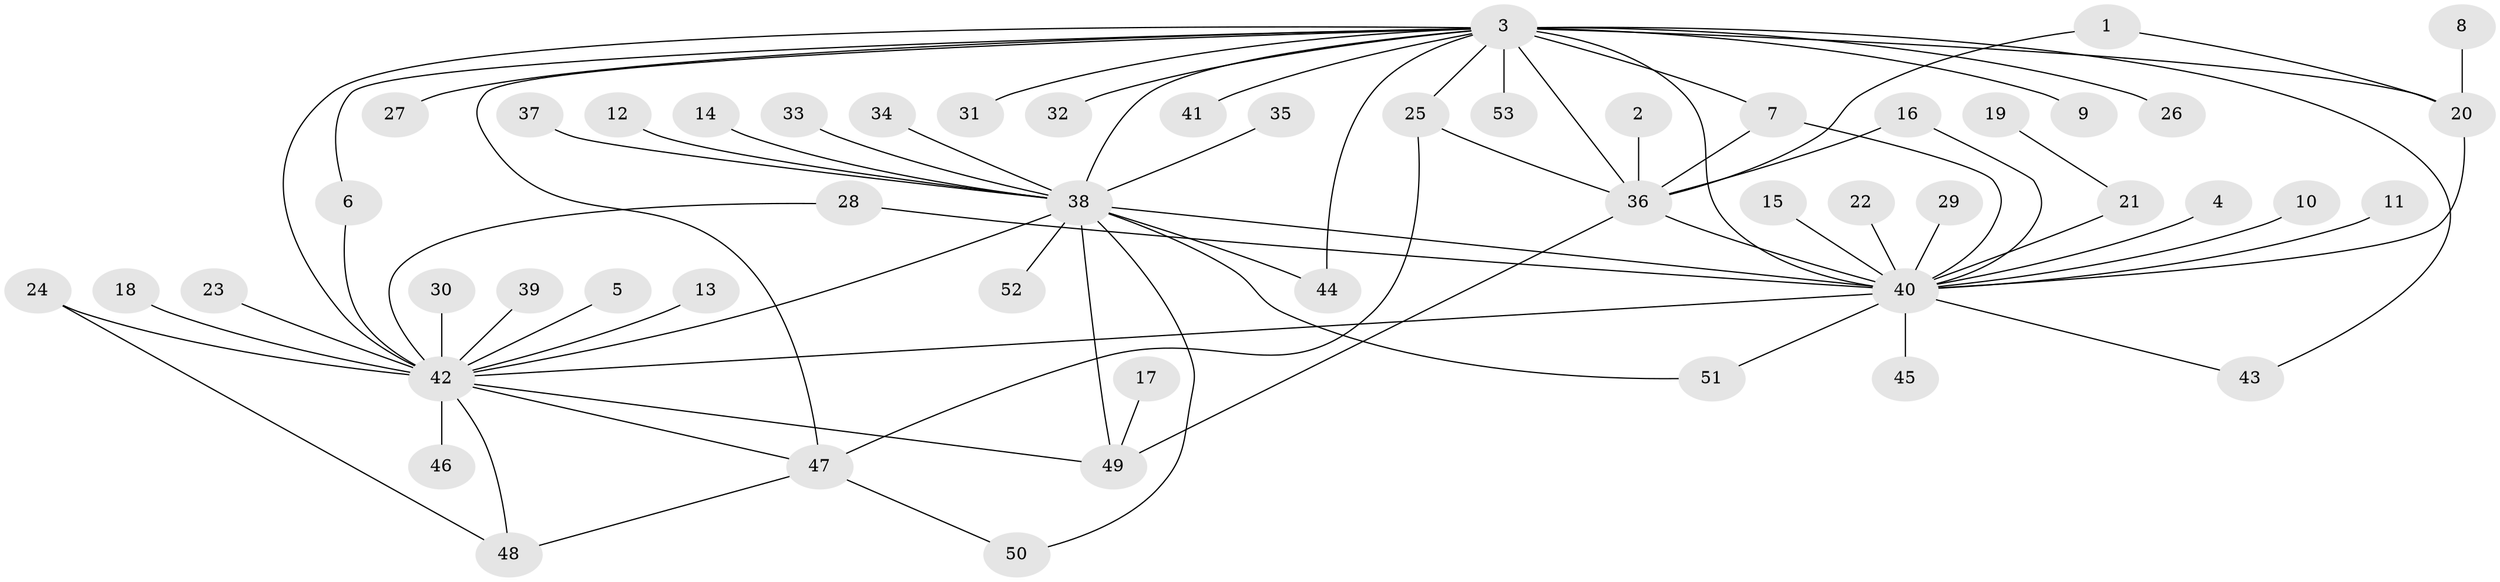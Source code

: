 // original degree distribution, {10: 0.02830188679245283, 15: 0.009433962264150943, 17: 0.009433962264150943, 8: 0.009433962264150943, 2: 0.2358490566037736, 20: 0.009433962264150943, 3: 0.08490566037735849, 4: 0.07547169811320754, 9: 0.009433962264150943, 1: 0.5094339622641509, 6: 0.009433962264150943, 16: 0.009433962264150943}
// Generated by graph-tools (version 1.1) at 2025/25/03/09/25 03:25:58]
// undirected, 53 vertices, 74 edges
graph export_dot {
graph [start="1"]
  node [color=gray90,style=filled];
  1;
  2;
  3;
  4;
  5;
  6;
  7;
  8;
  9;
  10;
  11;
  12;
  13;
  14;
  15;
  16;
  17;
  18;
  19;
  20;
  21;
  22;
  23;
  24;
  25;
  26;
  27;
  28;
  29;
  30;
  31;
  32;
  33;
  34;
  35;
  36;
  37;
  38;
  39;
  40;
  41;
  42;
  43;
  44;
  45;
  46;
  47;
  48;
  49;
  50;
  51;
  52;
  53;
  1 -- 20 [weight=1.0];
  1 -- 36 [weight=1.0];
  2 -- 36 [weight=1.0];
  3 -- 6 [weight=1.0];
  3 -- 7 [weight=2.0];
  3 -- 9 [weight=1.0];
  3 -- 20 [weight=3.0];
  3 -- 25 [weight=1.0];
  3 -- 26 [weight=1.0];
  3 -- 27 [weight=1.0];
  3 -- 31 [weight=1.0];
  3 -- 32 [weight=1.0];
  3 -- 36 [weight=1.0];
  3 -- 38 [weight=2.0];
  3 -- 40 [weight=3.0];
  3 -- 41 [weight=1.0];
  3 -- 42 [weight=2.0];
  3 -- 43 [weight=1.0];
  3 -- 44 [weight=1.0];
  3 -- 47 [weight=1.0];
  3 -- 53 [weight=1.0];
  4 -- 40 [weight=1.0];
  5 -- 42 [weight=1.0];
  6 -- 42 [weight=1.0];
  7 -- 36 [weight=1.0];
  7 -- 40 [weight=1.0];
  8 -- 20 [weight=1.0];
  10 -- 40 [weight=1.0];
  11 -- 40 [weight=1.0];
  12 -- 38 [weight=1.0];
  13 -- 42 [weight=1.0];
  14 -- 38 [weight=1.0];
  15 -- 40 [weight=1.0];
  16 -- 36 [weight=1.0];
  16 -- 40 [weight=1.0];
  17 -- 49 [weight=1.0];
  18 -- 42 [weight=1.0];
  19 -- 21 [weight=1.0];
  20 -- 40 [weight=2.0];
  21 -- 40 [weight=1.0];
  22 -- 40 [weight=1.0];
  23 -- 42 [weight=1.0];
  24 -- 42 [weight=1.0];
  24 -- 48 [weight=1.0];
  25 -- 36 [weight=1.0];
  25 -- 47 [weight=1.0];
  28 -- 40 [weight=1.0];
  28 -- 42 [weight=1.0];
  29 -- 40 [weight=1.0];
  30 -- 42 [weight=1.0];
  33 -- 38 [weight=1.0];
  34 -- 38 [weight=1.0];
  35 -- 38 [weight=1.0];
  36 -- 40 [weight=1.0];
  36 -- 49 [weight=1.0];
  37 -- 38 [weight=1.0];
  38 -- 40 [weight=1.0];
  38 -- 42 [weight=1.0];
  38 -- 44 [weight=1.0];
  38 -- 49 [weight=1.0];
  38 -- 50 [weight=1.0];
  38 -- 51 [weight=1.0];
  38 -- 52 [weight=1.0];
  39 -- 42 [weight=1.0];
  40 -- 42 [weight=1.0];
  40 -- 43 [weight=1.0];
  40 -- 45 [weight=1.0];
  40 -- 51 [weight=1.0];
  42 -- 46 [weight=2.0];
  42 -- 47 [weight=1.0];
  42 -- 48 [weight=1.0];
  42 -- 49 [weight=1.0];
  47 -- 48 [weight=1.0];
  47 -- 50 [weight=1.0];
}
